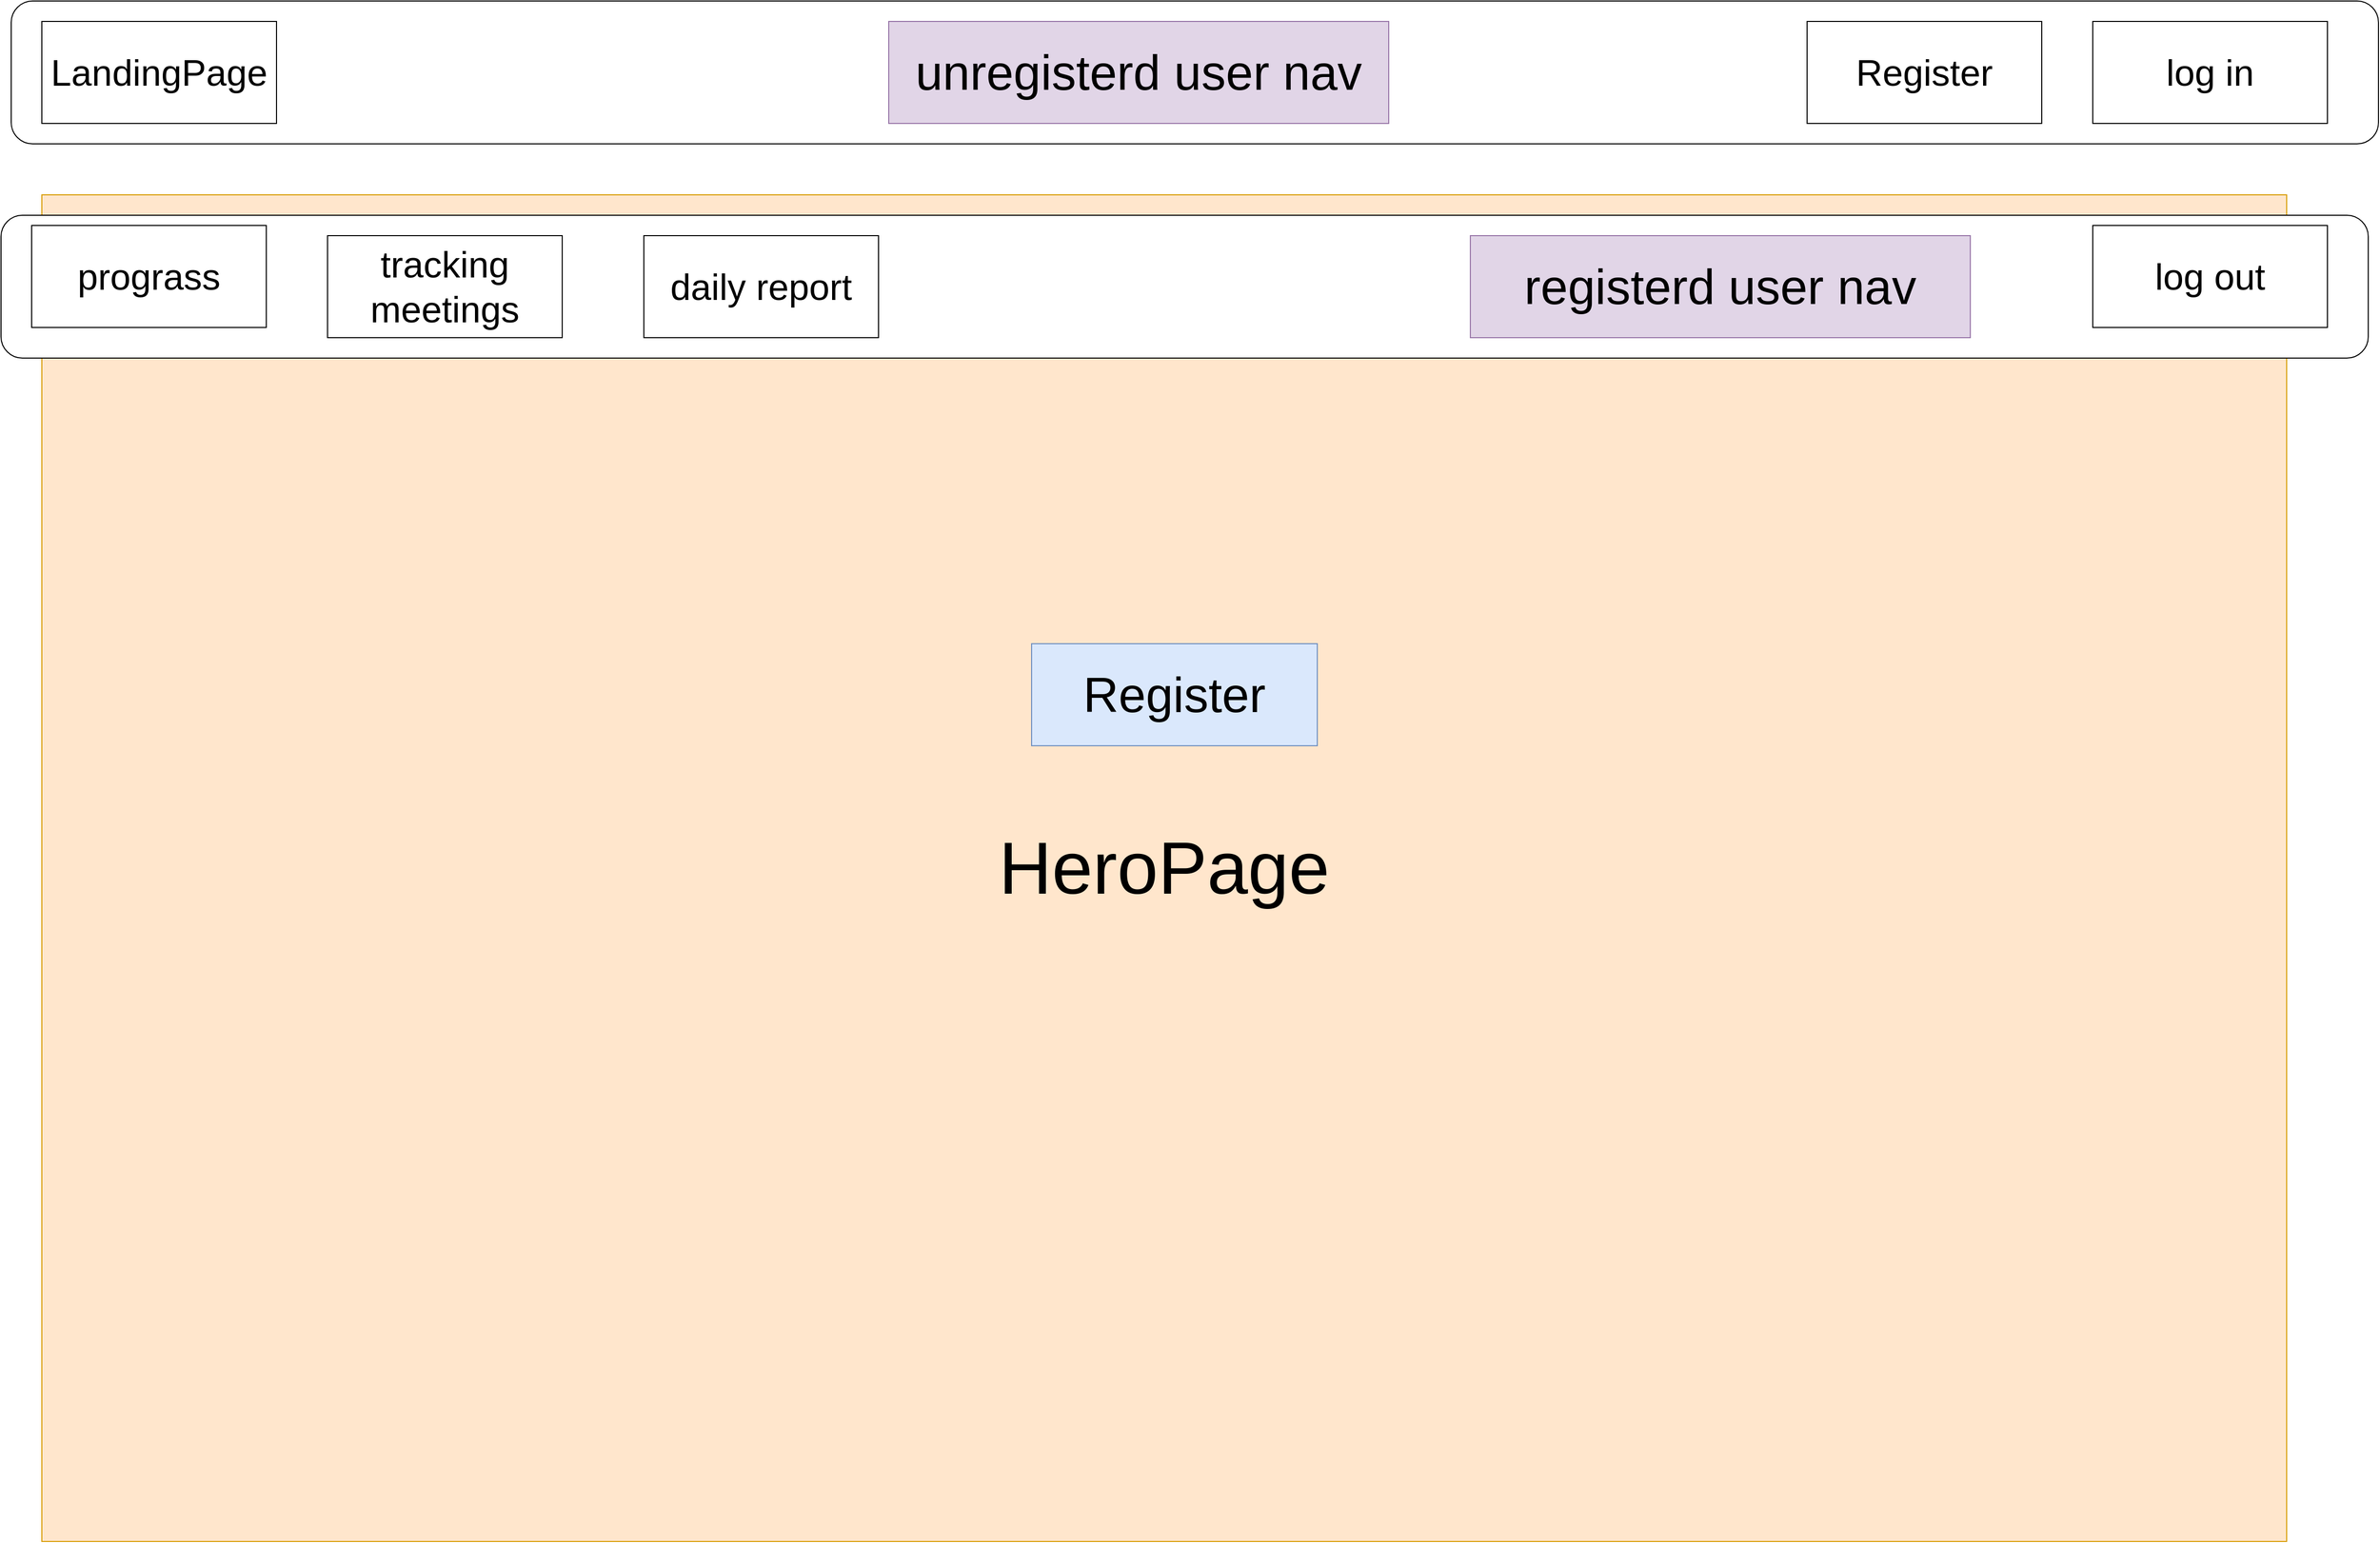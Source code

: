 <mxfile version="14.5.1" type="device" pages="7"><diagram id="RoaekyHfnmzPCnm6kQhw" name="LandingPage"><mxGraphModel dx="3472" dy="2040" grid="1" gridSize="10" guides="1" tooltips="1" connect="1" arrows="1" fold="1" page="1" pageScale="1" pageWidth="2336" pageHeight="1654" math="0" shadow="0"><root><mxCell id="0"/><mxCell id="1" parent="0"/><mxCell id="z6sfZKDjv0zPlavhGHbz-1" value="" style="rounded=1;whiteSpace=wrap;html=1;" parent="1" vertex="1"><mxGeometry x="10" y="20" width="2320" height="140" as="geometry"/></mxCell><mxCell id="z6sfZKDjv0zPlavhGHbz-2" value="&lt;font style=&quot;font-size: 36px&quot;&gt;log in&lt;/font&gt;" style="rounded=0;whiteSpace=wrap;html=1;" parent="1" vertex="1"><mxGeometry x="2050" y="40" width="230" height="100" as="geometry"/></mxCell><mxCell id="bb4NArMdwNe-STBBEZkf-2" value="&lt;span style=&quot;font-size: 72px&quot;&gt;HeroPage&lt;/span&gt;" style="rounded=0;whiteSpace=wrap;html=1;fillColor=#ffe6cc;strokeColor=#d79b00;" parent="1" vertex="1"><mxGeometry x="40" y="210" width="2200" height="1320" as="geometry"/></mxCell><mxCell id="bb4NArMdwNe-STBBEZkf-3" value="&lt;span style=&quot;font-size: 48px&quot;&gt;Register&lt;/span&gt;" style="rounded=0;whiteSpace=wrap;html=1;fillColor=#dae8fc;strokeColor=#6c8ebf;" parent="1" vertex="1"><mxGeometry x="1010" y="650" width="280" height="100" as="geometry"/></mxCell><mxCell id="6Pfl5LuZRZEOEvTgakUo-1" value="&lt;font style=&quot;font-size: 36px&quot;&gt;Prograss&lt;/font&gt;" style="rounded=0;whiteSpace=wrap;html=1;" parent="1" vertex="1"><mxGeometry x="610" y="240" width="230" height="100" as="geometry"/></mxCell><mxCell id="6Pfl5LuZRZEOEvTgakUo-2" value="&lt;font style=&quot;font-size: 36px&quot;&gt;Register&lt;/font&gt;" style="rounded=0;whiteSpace=wrap;html=1;" parent="1" vertex="1"><mxGeometry x="1770" y="40" width="230" height="100" as="geometry"/></mxCell><mxCell id="6Pfl5LuZRZEOEvTgakUo-3" value="&lt;font style=&quot;font-size: 36px&quot;&gt;LandingPage&lt;/font&gt;" style="rounded=0;whiteSpace=wrap;html=1;" parent="1" vertex="1"><mxGeometry x="40" y="40" width="230" height="100" as="geometry"/></mxCell><mxCell id="6Pfl5LuZRZEOEvTgakUo-4" value="" style="rounded=1;whiteSpace=wrap;html=1;" parent="1" vertex="1"><mxGeometry y="230" width="2320" height="140" as="geometry"/></mxCell><mxCell id="6Pfl5LuZRZEOEvTgakUo-7" value="&lt;span style=&quot;font-size: 48px&quot;&gt;unregisterd user nav&lt;/span&gt;" style="rounded=0;whiteSpace=wrap;html=1;fillColor=#e1d5e7;strokeColor=#9673a6;" parent="1" vertex="1"><mxGeometry x="870" y="40" width="490" height="100" as="geometry"/></mxCell><mxCell id="6Pfl5LuZRZEOEvTgakUo-8" value="&lt;span style=&quot;font-size: 48px&quot;&gt;registerd user nav&lt;/span&gt;" style="rounded=0;whiteSpace=wrap;html=1;fillColor=#e1d5e7;strokeColor=#9673a6;" parent="1" vertex="1"><mxGeometry x="1440" y="250" width="490" height="100" as="geometry"/></mxCell><mxCell id="6Pfl5LuZRZEOEvTgakUo-9" value="&lt;font style=&quot;font-size: 36px&quot;&gt;log out&lt;/font&gt;" style="rounded=0;whiteSpace=wrap;html=1;" parent="1" vertex="1"><mxGeometry x="2050" y="240" width="230" height="100" as="geometry"/></mxCell><mxCell id="6Pfl5LuZRZEOEvTgakUo-10" value="&lt;font style=&quot;font-size: 36px&quot;&gt;tracking meetings&lt;/font&gt;" style="rounded=0;whiteSpace=wrap;html=1;" parent="1" vertex="1"><mxGeometry x="320" y="250" width="230" height="100" as="geometry"/></mxCell><mxCell id="6Pfl5LuZRZEOEvTgakUo-11" value="&lt;span style=&quot;font-size: 36px&quot;&gt;prograss&lt;/span&gt;" style="rounded=0;whiteSpace=wrap;html=1;" parent="1" vertex="1"><mxGeometry x="30" y="240" width="230" height="100" as="geometry"/></mxCell><mxCell id="6Pfl5LuZRZEOEvTgakUo-13" value="&lt;font style=&quot;font-size: 36px&quot;&gt;daily report&lt;/font&gt;" style="rounded=0;whiteSpace=wrap;html=1;" parent="1" vertex="1"><mxGeometry x="630" y="250" width="230" height="100" as="geometry"/></mxCell></root></mxGraphModel></diagram><diagram name="RegisterForm" id="JtVIPHpHCqvAFYBfbvZ4"><mxGraphModel dx="852" dy="494" grid="1" gridSize="10" guides="1" tooltips="1" connect="1" arrows="1" fold="1" page="1" pageScale="1" pageWidth="2336" pageHeight="1654" math="0" shadow="0"><root><mxCell id="LNC5wL528hPBy11AjFmQ-0"/><mxCell id="LNC5wL528hPBy11AjFmQ-1" parent="LNC5wL528hPBy11AjFmQ-0"/><mxCell id="LNC5wL528hPBy11AjFmQ-2" value="" style="rounded=1;whiteSpace=wrap;html=1;" parent="LNC5wL528hPBy11AjFmQ-1" vertex="1"><mxGeometry x="10" y="20" width="2320" height="140" as="geometry"/></mxCell><mxCell id="LNC5wL528hPBy11AjFmQ-4" value="&lt;span style=&quot;font-size: 36px&quot;&gt;BackToMenu&lt;/span&gt;" style="rounded=0;whiteSpace=wrap;html=1;" parent="LNC5wL528hPBy11AjFmQ-1" vertex="1"><mxGeometry x="30" y="40" width="230" height="100" as="geometry"/></mxCell><mxCell id="LNC5wL528hPBy11AjFmQ-7" value="" style="whiteSpace=wrap;html=1;aspect=fixed;fontSize=36;fillColor=#fff2cc;strokeColor=#d6b656;" parent="LNC5wL528hPBy11AjFmQ-1" vertex="1"><mxGeometry x="90" y="260" width="1290" height="1290" as="geometry"/></mxCell><mxCell id="LNC5wL528hPBy11AjFmQ-10" value="last name" style="rounded=0;whiteSpace=wrap;html=1;fontSize=36;labelBackgroundColor=none;" parent="LNC5wL528hPBy11AjFmQ-1" vertex="1"><mxGeometry x="180" y="650" width="280" height="90" as="geometry"/></mxCell><mxCell id="LNC5wL528hPBy11AjFmQ-11" value="form" style="rounded=0;whiteSpace=wrap;html=1;fontSize=36;labelBackgroundColor=none;" parent="LNC5wL528hPBy11AjFmQ-1" vertex="1"><mxGeometry x="420" y="310" width="610" height="120" as="geometry"/></mxCell><mxCell id="LNC5wL528hPBy11AjFmQ-12" value="first name" style="rounded=0;whiteSpace=wrap;html=1;fontSize=36;labelBackgroundColor=none;" parent="LNC5wL528hPBy11AjFmQ-1" vertex="1"><mxGeometry x="180" y="530" width="280" height="80" as="geometry"/></mxCell><mxCell id="drOAOcWWvU2MAvdO_vOl-1" value="more datails...." style="rounded=0;whiteSpace=wrap;html=1;fontSize=36;labelBackgroundColor=none;" parent="LNC5wL528hPBy11AjFmQ-1" vertex="1"><mxGeometry x="170" y="920" width="280" height="80" as="geometry"/></mxCell><mxCell id="drOAOcWWvU2MAvdO_vOl-2" value="company name" style="rounded=0;whiteSpace=wrap;html=1;fontSize=36;labelBackgroundColor=none;" parent="LNC5wL528hPBy11AjFmQ-1" vertex="1"><mxGeometry x="170" y="780" width="280" height="80" as="geometry"/></mxCell><mxCell id="drOAOcWWvU2MAvdO_vOl-4" value="sales/money goals&lt;br&gt;" style="rounded=0;whiteSpace=wrap;html=1;fontSize=36;labelBackgroundColor=none;" parent="LNC5wL528hPBy11AjFmQ-1" vertex="1"><mxGeometry x="170" y="1060" width="300" height="120" as="geometry"/></mxCell></root></mxGraphModel></diagram><diagram name="prograss" id="4bQ-zpZ1Pr8V2vZsK91g"><mxGraphModel dx="2434" dy="1431" grid="1" gridSize="10" guides="1" tooltips="1" connect="1" arrows="1" fold="1" page="1" pageScale="1" pageWidth="2336" pageHeight="1654" math="0" shadow="0"><root><mxCell id="AUMb0A7zsFpjSuEO1UWU-0"/><mxCell id="AUMb0A7zsFpjSuEO1UWU-1" parent="AUMb0A7zsFpjSuEO1UWU-0"/><mxCell id="AUMb0A7zsFpjSuEO1UWU-12" value="" style="rounded=0;whiteSpace=wrap;html=1;fillColor=#d5e8d4;strokeColor=#82b366;" parent="AUMb0A7zsFpjSuEO1UWU-1" vertex="1"><mxGeometry x="85" y="240" width="2185" height="1330" as="geometry"/></mxCell><mxCell id="AUMb0A7zsFpjSuEO1UWU-2" value="" style="rounded=1;whiteSpace=wrap;html=1;" parent="AUMb0A7zsFpjSuEO1UWU-1" vertex="1"><mxGeometry x="10" y="20" width="2320" height="140" as="geometry"/></mxCell><mxCell id="AUMb0A7zsFpjSuEO1UWU-3" value="&lt;span style=&quot;font-size: 36px&quot;&gt;BackToMenu&lt;/span&gt;" style="rounded=0;whiteSpace=wrap;html=1;" parent="AUMb0A7zsFpjSuEO1UWU-1" vertex="1"><mxGeometry x="30" y="40" width="230" height="100" as="geometry"/></mxCell><mxCell id="AUMb0A7zsFpjSuEO1UWU-5" value="num of meetings" style="rounded=0;whiteSpace=wrap;html=1;fontSize=36;labelBackgroundColor=none;" parent="AUMb0A7zsFpjSuEO1UWU-1" vertex="1"><mxGeometry x="180" y="650" width="280" height="90" as="geometry"/></mxCell><mxCell id="AUMb0A7zsFpjSuEO1UWU-6" value="yearly/monthely" style="rounded=0;whiteSpace=wrap;html=1;fontSize=36;labelBackgroundColor=none;" parent="AUMb0A7zsFpjSuEO1UWU-1" vertex="1"><mxGeometry x="830" y="300" width="610" height="120" as="geometry"/></mxCell><mxCell id="AUMb0A7zsFpjSuEO1UWU-7" value="num of calls" style="rounded=0;whiteSpace=wrap;html=1;fontSize=36;labelBackgroundColor=none;" parent="AUMb0A7zsFpjSuEO1UWU-1" vertex="1"><mxGeometry x="180" y="530" width="280" height="80" as="geometry"/></mxCell><mxCell id="AUMb0A7zsFpjSuEO1UWU-8" value="more fetuers" style="rounded=0;whiteSpace=wrap;html=1;fontSize=36;labelBackgroundColor=none;" parent="AUMb0A7zsFpjSuEO1UWU-1" vertex="1"><mxGeometry x="170" y="920" width="280" height="80" as="geometry"/></mxCell><mxCell id="AUMb0A7zsFpjSuEO1UWU-9" value="num of sales" style="rounded=0;whiteSpace=wrap;html=1;fontSize=36;labelBackgroundColor=none;" parent="AUMb0A7zsFpjSuEO1UWU-1" vertex="1"><mxGeometry x="170" y="780" width="280" height="80" as="geometry"/></mxCell><mxCell id="AUMb0A7zsFpjSuEO1UWU-11" value="sales/money goals&lt;br&gt;" style="rounded=0;whiteSpace=wrap;html=1;fontSize=36;labelBackgroundColor=none;" parent="AUMb0A7zsFpjSuEO1UWU-1" vertex="1"><mxGeometry x="160" y="1080" width="300" height="120" as="geometry"/></mxCell><mxCell id="AUMb0A7zsFpjSuEO1UWU-14" value="change goals" style="rounded=0;whiteSpace=wrap;html=1;fontSize=36;labelBackgroundColor=none;" parent="AUMb0A7zsFpjSuEO1UWU-1" vertex="1"><mxGeometry x="1850" y="490" width="280" height="80" as="geometry"/></mxCell><mxCell id="AUMb0A7zsFpjSuEO1UWU-15" value="Extra: info charts&lt;br&gt;" style="rounded=0;whiteSpace=wrap;html=1;fontSize=36;labelBackgroundColor=none;" parent="AUMb0A7zsFpjSuEO1UWU-1" vertex="1"><mxGeometry x="1860" y="630" width="280" height="120" as="geometry"/></mxCell></root></mxGraphModel></diagram><diagram name="track your meetings" id="j7AZHPW0XasSIszUmyo2"><mxGraphModel dx="868" dy="510" grid="1" gridSize="10" guides="1" tooltips="1" connect="1" arrows="1" fold="1" page="1" pageScale="1" pageWidth="2336" pageHeight="1654" math="0" shadow="0"><root><mxCell id="x7L3BWW28i9TgfVV2y54-0"/><mxCell id="x7L3BWW28i9TgfVV2y54-1" parent="x7L3BWW28i9TgfVV2y54-0"/><mxCell id="x7L3BWW28i9TgfVV2y54-2" value="" style="rounded=0;whiteSpace=wrap;html=1;fillColor=#d5e8d4;strokeColor=#82b366;" parent="x7L3BWW28i9TgfVV2y54-1" vertex="1"><mxGeometry x="85" y="240" width="2185" height="1330" as="geometry"/></mxCell><mxCell id="x7L3BWW28i9TgfVV2y54-3" value="" style="rounded=1;whiteSpace=wrap;html=1;" parent="x7L3BWW28i9TgfVV2y54-1" vertex="1"><mxGeometry x="10" y="20" width="2320" height="140" as="geometry"/></mxCell><mxCell id="x7L3BWW28i9TgfVV2y54-4" value="&lt;span style=&quot;font-size: 36px&quot;&gt;BackToMenu&lt;/span&gt;" style="rounded=0;whiteSpace=wrap;html=1;" parent="x7L3BWW28i9TgfVV2y54-1" vertex="1"><mxGeometry x="30" y="40" width="230" height="100" as="geometry"/></mxCell><mxCell id="x7L3BWW28i9TgfVV2y54-6" value="grid chart with appiontments filterd by parms:(date,city,value,more..)" style="rounded=0;whiteSpace=wrap;html=1;fontSize=36;labelBackgroundColor=none;" parent="x7L3BWW28i9TgfVV2y54-1" vertex="1"><mxGeometry x="830" y="260" width="610" height="160" as="geometry"/></mxCell></root></mxGraphModel></diagram><diagram name="daily report" id="B5YMkjGUQ6LsYHPor9eH"><mxGraphModel dx="2480" dy="1457" grid="1" gridSize="10" guides="1" tooltips="1" connect="1" arrows="1" fold="1" page="1" pageScale="1" pageWidth="2336" pageHeight="1654" math="0" shadow="0"><root><mxCell id="RP3HK9HOLFns65-s4XQe-0"/><mxCell id="RP3HK9HOLFns65-s4XQe-1" parent="RP3HK9HOLFns65-s4XQe-0"/><mxCell id="RP3HK9HOLFns65-s4XQe-2" value="" style="rounded=0;whiteSpace=wrap;html=1;fillColor=#d5e8d4;strokeColor=#82b366;" parent="RP3HK9HOLFns65-s4XQe-1" vertex="1"><mxGeometry x="85" y="240" width="2185" height="1330" as="geometry"/></mxCell><mxCell id="RP3HK9HOLFns65-s4XQe-3" value="" style="rounded=1;whiteSpace=wrap;html=1;" parent="RP3HK9HOLFns65-s4XQe-1" vertex="1"><mxGeometry x="10" y="20" width="2320" height="140" as="geometry"/></mxCell><mxCell id="RP3HK9HOLFns65-s4XQe-4" value="&lt;span style=&quot;font-size: 36px&quot;&gt;BackToMenu&lt;/span&gt;" style="rounded=0;whiteSpace=wrap;html=1;" parent="RP3HK9HOLFns65-s4XQe-1" vertex="1"><mxGeometry x="30" y="40" width="230" height="100" as="geometry"/></mxCell><mxCell id="RP3HK9HOLFns65-s4XQe-5" value="log daily activaty&lt;br&gt;&amp;nbsp;" style="rounded=0;whiteSpace=wrap;html=1;fontSize=36;labelBackgroundColor=none;" parent="RP3HK9HOLFns65-s4XQe-1" vertex="1"><mxGeometry x="400" y="310" width="1230" height="570" as="geometry"/></mxCell></root></mxGraphModel></diagram><diagram name="user flow" id="4Z2jjN3D4psIbVBpmF7t"><mxGraphModel dx="2893" dy="1700" grid="1" gridSize="10" guides="1" tooltips="1" connect="1" arrows="1" fold="1" page="1" pageScale="1" pageWidth="2336" pageHeight="1654" math="0" shadow="0"><root><mxCell id="DtyqgVO5kkeVgK0rD_8n-0"/><mxCell id="DtyqgVO5kkeVgK0rD_8n-1" parent="DtyqgVO5kkeVgK0rD_8n-0"/><mxCell id="DtyqgVO5kkeVgK0rD_8n-5" value="&lt;font style=&quot;font-size: 72px&quot;&gt;Daily report&lt;br&gt;&lt;/font&gt;" style="rounded=0;whiteSpace=wrap;html=1;fillColor=#f8cecc;strokeColor=#b85450;" vertex="1" parent="DtyqgVO5kkeVgK0rD_8n-1"><mxGeometry x="540" y="1680" width="420" height="210" as="geometry"/></mxCell><mxCell id="R9OgQj9yFe-pUSqfVj-S-1" style="edgeStyle=orthogonalEdgeStyle;rounded=0;orthogonalLoop=1;jettySize=auto;html=1;exitX=0.5;exitY=1;exitDx=0;exitDy=0;" edge="1" parent="DtyqgVO5kkeVgK0rD_8n-1" source="DtyqgVO5kkeVgK0rD_8n-6"><mxGeometry relative="1" as="geometry"><mxPoint x="1030.0" y="1310" as="targetPoint"/></mxGeometry></mxCell><mxCell id="DtyqgVO5kkeVgK0rD_8n-6" value="&lt;font&gt;&lt;font style=&quot;font-size: 48px&quot;&gt;Register animation&lt;br&gt;&lt;/font&gt;&lt;span style=&quot;font-size: 48px&quot;&gt;btns are visible&amp;nbsp;&lt;br&gt;but not clickable,&lt;br&gt;on hover explantion&lt;br&gt;&lt;/span&gt;&lt;span style=&quot;font-size: 48px&quot;&gt;call2action register&lt;br&gt;&lt;/span&gt;&lt;br&gt;&lt;/font&gt;" style="rounded=0;whiteSpace=wrap;html=1;fillColor=#d5e8d4;strokeColor=#82b366;" vertex="1" parent="DtyqgVO5kkeVgK0rD_8n-1"><mxGeometry x="672.5" y="830" width="487.5" height="370" as="geometry"/></mxCell><mxCell id="DtyqgVO5kkeVgK0rD_8n-8" value="&lt;font style=&quot;font-size: 72px&quot;&gt;&lt;div style=&quot;color: rgb(212 , 212 , 212) ; background-color: rgb(30 , 30 , 30) ; font-family: &amp;#34;consolas&amp;#34; , &amp;#34;courier new&amp;#34; , monospace ; font-size: 14px ; line-height: 19px&quot;&gt;&lt;span style=&quot;color: rgb(0 , 0 , 0) ; font-family: &amp;#34;helvetica&amp;#34; ; font-size: 72px ; background-color: rgb(248 , 249 , 250)&quot;&gt;Mettings Tracker&lt;/span&gt;&lt;br style=&quot;color: rgb(0 , 0 , 0) ; font-family: &amp;#34;helvetica&amp;#34; ; font-size: 72px ; background-color: rgb(248 , 249 , 250)&quot;&gt;&lt;/div&gt;&lt;/font&gt;" style="rounded=0;whiteSpace=wrap;html=1;fillColor=#f8cecc;strokeColor=#b85450;" vertex="1" parent="DtyqgVO5kkeVgK0rD_8n-1"><mxGeometry x="1050" y="1675" width="660" height="220" as="geometry"/></mxCell><mxCell id="DtyqgVO5kkeVgK0rD_8n-13" style="edgeStyle=orthogonalEdgeStyle;rounded=0;orthogonalLoop=1;jettySize=auto;html=1;exitX=0.5;exitY=1;exitDx=0;exitDy=0;entryX=0.5;entryY=0;entryDx=0;entryDy=0;" edge="1" parent="DtyqgVO5kkeVgK0rD_8n-1" source="DtyqgVO5kkeVgK0rD_8n-9" target="DtyqgVO5kkeVgK0rD_8n-12"><mxGeometry relative="1" as="geometry"/></mxCell><mxCell id="DtyqgVO5kkeVgK0rD_8n-9" value="&lt;font style=&quot;font-size: 72px&quot;&gt;LandingPage&lt;br&gt;&lt;/font&gt;" style="rounded=0;whiteSpace=wrap;html=1;fillColor=#dae8fc;strokeColor=#6c8ebf;" vertex="1" parent="DtyqgVO5kkeVgK0rD_8n-1"><mxGeometry x="900" y="30" width="490" height="210" as="geometry"/></mxCell><mxCell id="DtyqgVO5kkeVgK0rD_8n-11" value="&lt;font style=&quot;font-size: 72px&quot;&gt;Prograss&lt;br&gt;&lt;/font&gt;" style="rounded=0;whiteSpace=wrap;html=1;fillColor=#f8cecc;strokeColor=#b85450;" vertex="1" parent="DtyqgVO5kkeVgK0rD_8n-1"><mxGeometry x="50" y="1670" width="420" height="210" as="geometry"/></mxCell><mxCell id="DtyqgVO5kkeVgK0rD_8n-16" style="edgeStyle=orthogonalEdgeStyle;rounded=0;orthogonalLoop=1;jettySize=auto;html=1;exitX=0;exitY=0.5;exitDx=0;exitDy=0;entryX=1;entryY=0.5;entryDx=0;entryDy=0;" edge="1" parent="DtyqgVO5kkeVgK0rD_8n-1" source="DtyqgVO5kkeVgK0rD_8n-12" target="DtyqgVO5kkeVgK0rD_8n-15"><mxGeometry relative="1" as="geometry"/></mxCell><mxCell id="DtyqgVO5kkeVgK0rD_8n-17" style="edgeStyle=orthogonalEdgeStyle;rounded=0;orthogonalLoop=1;jettySize=auto;html=1;exitX=1;exitY=0.5;exitDx=0;exitDy=0;entryX=0;entryY=0.5;entryDx=0;entryDy=0;" edge="1" parent="DtyqgVO5kkeVgK0rD_8n-1" source="DtyqgVO5kkeVgK0rD_8n-12" target="DtyqgVO5kkeVgK0rD_8n-14"><mxGeometry relative="1" as="geometry"/></mxCell><mxCell id="DtyqgVO5kkeVgK0rD_8n-12" value="&lt;font style=&quot;font-size: 72px&quot;&gt;logged in?&lt;br&gt;&lt;/font&gt;" style="rounded=0;whiteSpace=wrap;html=1;fillColor=#fff2cc;strokeColor=#d6b656;" vertex="1" parent="DtyqgVO5kkeVgK0rD_8n-1"><mxGeometry x="930" y="280" width="380" height="120" as="geometry"/></mxCell><mxCell id="DtyqgVO5kkeVgK0rD_8n-27" style="edgeStyle=orthogonalEdgeStyle;rounded=0;orthogonalLoop=1;jettySize=auto;html=1;exitX=0.5;exitY=1;exitDx=0;exitDy=0;" edge="1" parent="DtyqgVO5kkeVgK0rD_8n-1" source="DtyqgVO5kkeVgK0rD_8n-14" target="DtyqgVO5kkeVgK0rD_8n-26"><mxGeometry relative="1" as="geometry"/></mxCell><mxCell id="DtyqgVO5kkeVgK0rD_8n-14" value="&lt;font style=&quot;font-size: 72px&quot;&gt;no&lt;br&gt;&lt;/font&gt;" style="rounded=0;whiteSpace=wrap;html=1;fillColor=#fff2cc;strokeColor=#d6b656;" vertex="1" parent="DtyqgVO5kkeVgK0rD_8n-1"><mxGeometry x="1390" y="280" width="380" height="120" as="geometry"/></mxCell><mxCell id="DtyqgVO5kkeVgK0rD_8n-20" style="edgeStyle=orthogonalEdgeStyle;rounded=0;orthogonalLoop=1;jettySize=auto;html=1;exitX=0.5;exitY=1;exitDx=0;exitDy=0;entryX=0.5;entryY=0;entryDx=0;entryDy=0;" edge="1" parent="DtyqgVO5kkeVgK0rD_8n-1" source="DtyqgVO5kkeVgK0rD_8n-15" target="DtyqgVO5kkeVgK0rD_8n-19"><mxGeometry relative="1" as="geometry"/></mxCell><mxCell id="DtyqgVO5kkeVgK0rD_8n-15" value="&lt;font style=&quot;font-size: 72px&quot;&gt;yes&lt;br&gt;&lt;/font&gt;" style="rounded=0;whiteSpace=wrap;html=1;fillColor=#fff2cc;strokeColor=#d6b656;" vertex="1" parent="DtyqgVO5kkeVgK0rD_8n-1"><mxGeometry x="440" y="280" width="380" height="120" as="geometry"/></mxCell><mxCell id="DtyqgVO5kkeVgK0rD_8n-19" value="&lt;font style=&quot;font-size: 72px&quot;&gt;Registerd?&lt;br&gt;&lt;/font&gt;" style="rounded=0;whiteSpace=wrap;html=1;fillColor=#e1d5e7;strokeColor=#9673a6;" vertex="1" parent="DtyqgVO5kkeVgK0rD_8n-1"><mxGeometry x="440" y="470" width="380" height="120" as="geometry"/></mxCell><mxCell id="DtyqgVO5kkeVgK0rD_8n-25" style="edgeStyle=orthogonalEdgeStyle;rounded=0;orthogonalLoop=1;jettySize=auto;html=1;exitX=0.5;exitY=0;exitDx=0;exitDy=0;entryX=1;entryY=0.5;entryDx=0;entryDy=0;" edge="1" parent="DtyqgVO5kkeVgK0rD_8n-1" source="DtyqgVO5kkeVgK0rD_8n-21" target="DtyqgVO5kkeVgK0rD_8n-19"><mxGeometry relative="1" as="geometry"/></mxCell><mxCell id="R9OgQj9yFe-pUSqfVj-S-0" style="edgeStyle=orthogonalEdgeStyle;rounded=0;orthogonalLoop=1;jettySize=auto;html=1;exitX=0.5;exitY=1;exitDx=0;exitDy=0;entryX=0.5;entryY=0;entryDx=0;entryDy=0;" edge="1" parent="DtyqgVO5kkeVgK0rD_8n-1" source="DtyqgVO5kkeVgK0rD_8n-21" target="DtyqgVO5kkeVgK0rD_8n-6"><mxGeometry relative="1" as="geometry"/></mxCell><mxCell id="DtyqgVO5kkeVgK0rD_8n-21" value="&lt;font style=&quot;font-size: 72px&quot;&gt;no&lt;br&gt;&lt;/font&gt;" style="rounded=0;whiteSpace=wrap;html=1;fillColor=#e1d5e7;strokeColor=#9673a6;" vertex="1" parent="DtyqgVO5kkeVgK0rD_8n-1"><mxGeometry x="720" y="650" width="380" height="120" as="geometry"/></mxCell><mxCell id="DtyqgVO5kkeVgK0rD_8n-24" style="edgeStyle=orthogonalEdgeStyle;rounded=0;orthogonalLoop=1;jettySize=auto;html=1;exitX=0.75;exitY=0;exitDx=0;exitDy=0;entryX=0;entryY=0.75;entryDx=0;entryDy=0;" edge="1" parent="DtyqgVO5kkeVgK0rD_8n-1" source="DtyqgVO5kkeVgK0rD_8n-22" target="DtyqgVO5kkeVgK0rD_8n-19"><mxGeometry relative="1" as="geometry"/></mxCell><mxCell id="DtyqgVO5kkeVgK0rD_8n-29" style="edgeStyle=orthogonalEdgeStyle;rounded=0;orthogonalLoop=1;jettySize=auto;html=1;exitX=0.5;exitY=1;exitDx=0;exitDy=0;entryX=0.445;entryY=-0.032;entryDx=0;entryDy=0;entryPerimeter=0;" edge="1" parent="DtyqgVO5kkeVgK0rD_8n-1" source="DtyqgVO5kkeVgK0rD_8n-22" target="DtyqgVO5kkeVgK0rD_8n-28"><mxGeometry relative="1" as="geometry"/></mxCell><mxCell id="DtyqgVO5kkeVgK0rD_8n-22" value="&lt;font style=&quot;font-size: 72px&quot;&gt;yes&lt;br&gt;&lt;/font&gt;" style="rounded=0;whiteSpace=wrap;html=1;fillColor=#e1d5e7;strokeColor=#9673a6;" vertex="1" parent="DtyqgVO5kkeVgK0rD_8n-1"><mxGeometry x="80" y="650" width="380" height="120" as="geometry"/></mxCell><mxCell id="DtyqgVO5kkeVgK0rD_8n-26" value="&lt;font&gt;&lt;font style=&quot;font-size: 48px&quot;&gt;basic navbar&lt;br&gt;call2action&lt;br&gt;explantion about the site&lt;br&gt;Sign in with Google&lt;/font&gt;&lt;br&gt;&lt;/font&gt;" style="rounded=0;whiteSpace=wrap;html=1;fillColor=#f8cecc;strokeColor=#b85450;" vertex="1" parent="DtyqgVO5kkeVgK0rD_8n-1"><mxGeometry x="1280" y="490" width="660" height="620" as="geometry"/></mxCell><mxCell id="DtyqgVO5kkeVgK0rD_8n-28" value="&lt;font style=&quot;font-size: 72px&quot;&gt;nav bar active&lt;br&gt;&lt;/font&gt;" style="rounded=0;whiteSpace=wrap;html=1;fillColor=#1ba1e2;strokeColor=#006EAF;fontColor=#ffffff;" vertex="1" parent="DtyqgVO5kkeVgK0rD_8n-1"><mxGeometry x="130" y="1300" width="420" height="210" as="geometry"/></mxCell><mxCell id="R9OgQj9yFe-pUSqfVj-S-2" value="&lt;font style=&quot;font-size: 72px&quot;&gt;register to mockapi&lt;br&gt;&lt;/font&gt;" style="rounded=0;whiteSpace=wrap;html=1;fillColor=#d5e8d4;strokeColor=#82b366;" vertex="1" parent="DtyqgVO5kkeVgK0rD_8n-1"><mxGeometry x="820" y="1320" width="420" height="210" as="geometry"/></mxCell></root></mxGraphModel></diagram><diagram name="Extra ideas" id="Oe9p-M7_5GNk06Wn4GtI"><mxGraphModel dx="3472" dy="2040" grid="1" gridSize="10" guides="1" tooltips="1" connect="1" arrows="1" fold="1" page="1" pageScale="1" pageWidth="2336" pageHeight="1654" math="0" shadow="0"><root><mxCell id="7jiEJGAzdLi-fM20fOi4-0"/><mxCell id="7jiEJGAzdLi-fM20fOi4-1" parent="7jiEJGAzdLi-fM20fOi4-0"/><mxCell id="7jiEJGAzdLi-fM20fOi4-2" value="" style="rounded=0;whiteSpace=wrap;html=1;fillColor=#d5e8d4;strokeColor=#82b366;" parent="7jiEJGAzdLi-fM20fOi4-1" vertex="1"><mxGeometry x="85" y="240" width="2185" height="1330" as="geometry"/></mxCell><mxCell id="7jiEJGAzdLi-fM20fOi4-3" value="" style="rounded=1;whiteSpace=wrap;html=1;" parent="7jiEJGAzdLi-fM20fOi4-1" vertex="1"><mxGeometry x="10" y="20" width="2320" height="140" as="geometry"/></mxCell><mxCell id="7jiEJGAzdLi-fM20fOi4-4" value="&lt;span style=&quot;font-size: 36px&quot;&gt;BackToMenu&lt;/span&gt;" style="rounded=0;whiteSpace=wrap;html=1;" parent="7jiEJGAzdLi-fM20fOi4-1" vertex="1"><mxGeometry x="30" y="40" width="230" height="100" as="geometry"/></mxCell><mxCell id="7jiEJGAzdLi-fM20fOi4-5" value="* daily assaignments/todos&lt;br&gt;* mailing via email/sms after every first meeting/weekly&lt;br&gt;* daily motivation&amp;nbsp;&lt;br&gt;* keep track of log ins,give positive reinforcement on login streaks&lt;br&gt;*&amp;nbsp;customer survey&lt;br&gt;* local storage for better performence" style="rounded=0;whiteSpace=wrap;html=1;fontSize=36;labelBackgroundColor=none;align=left;spacingLeft=20;" parent="7jiEJGAzdLi-fM20fOi4-1" vertex="1"><mxGeometry x="120" y="300" width="1270" height="1190" as="geometry"/></mxCell></root></mxGraphModel></diagram></mxfile>